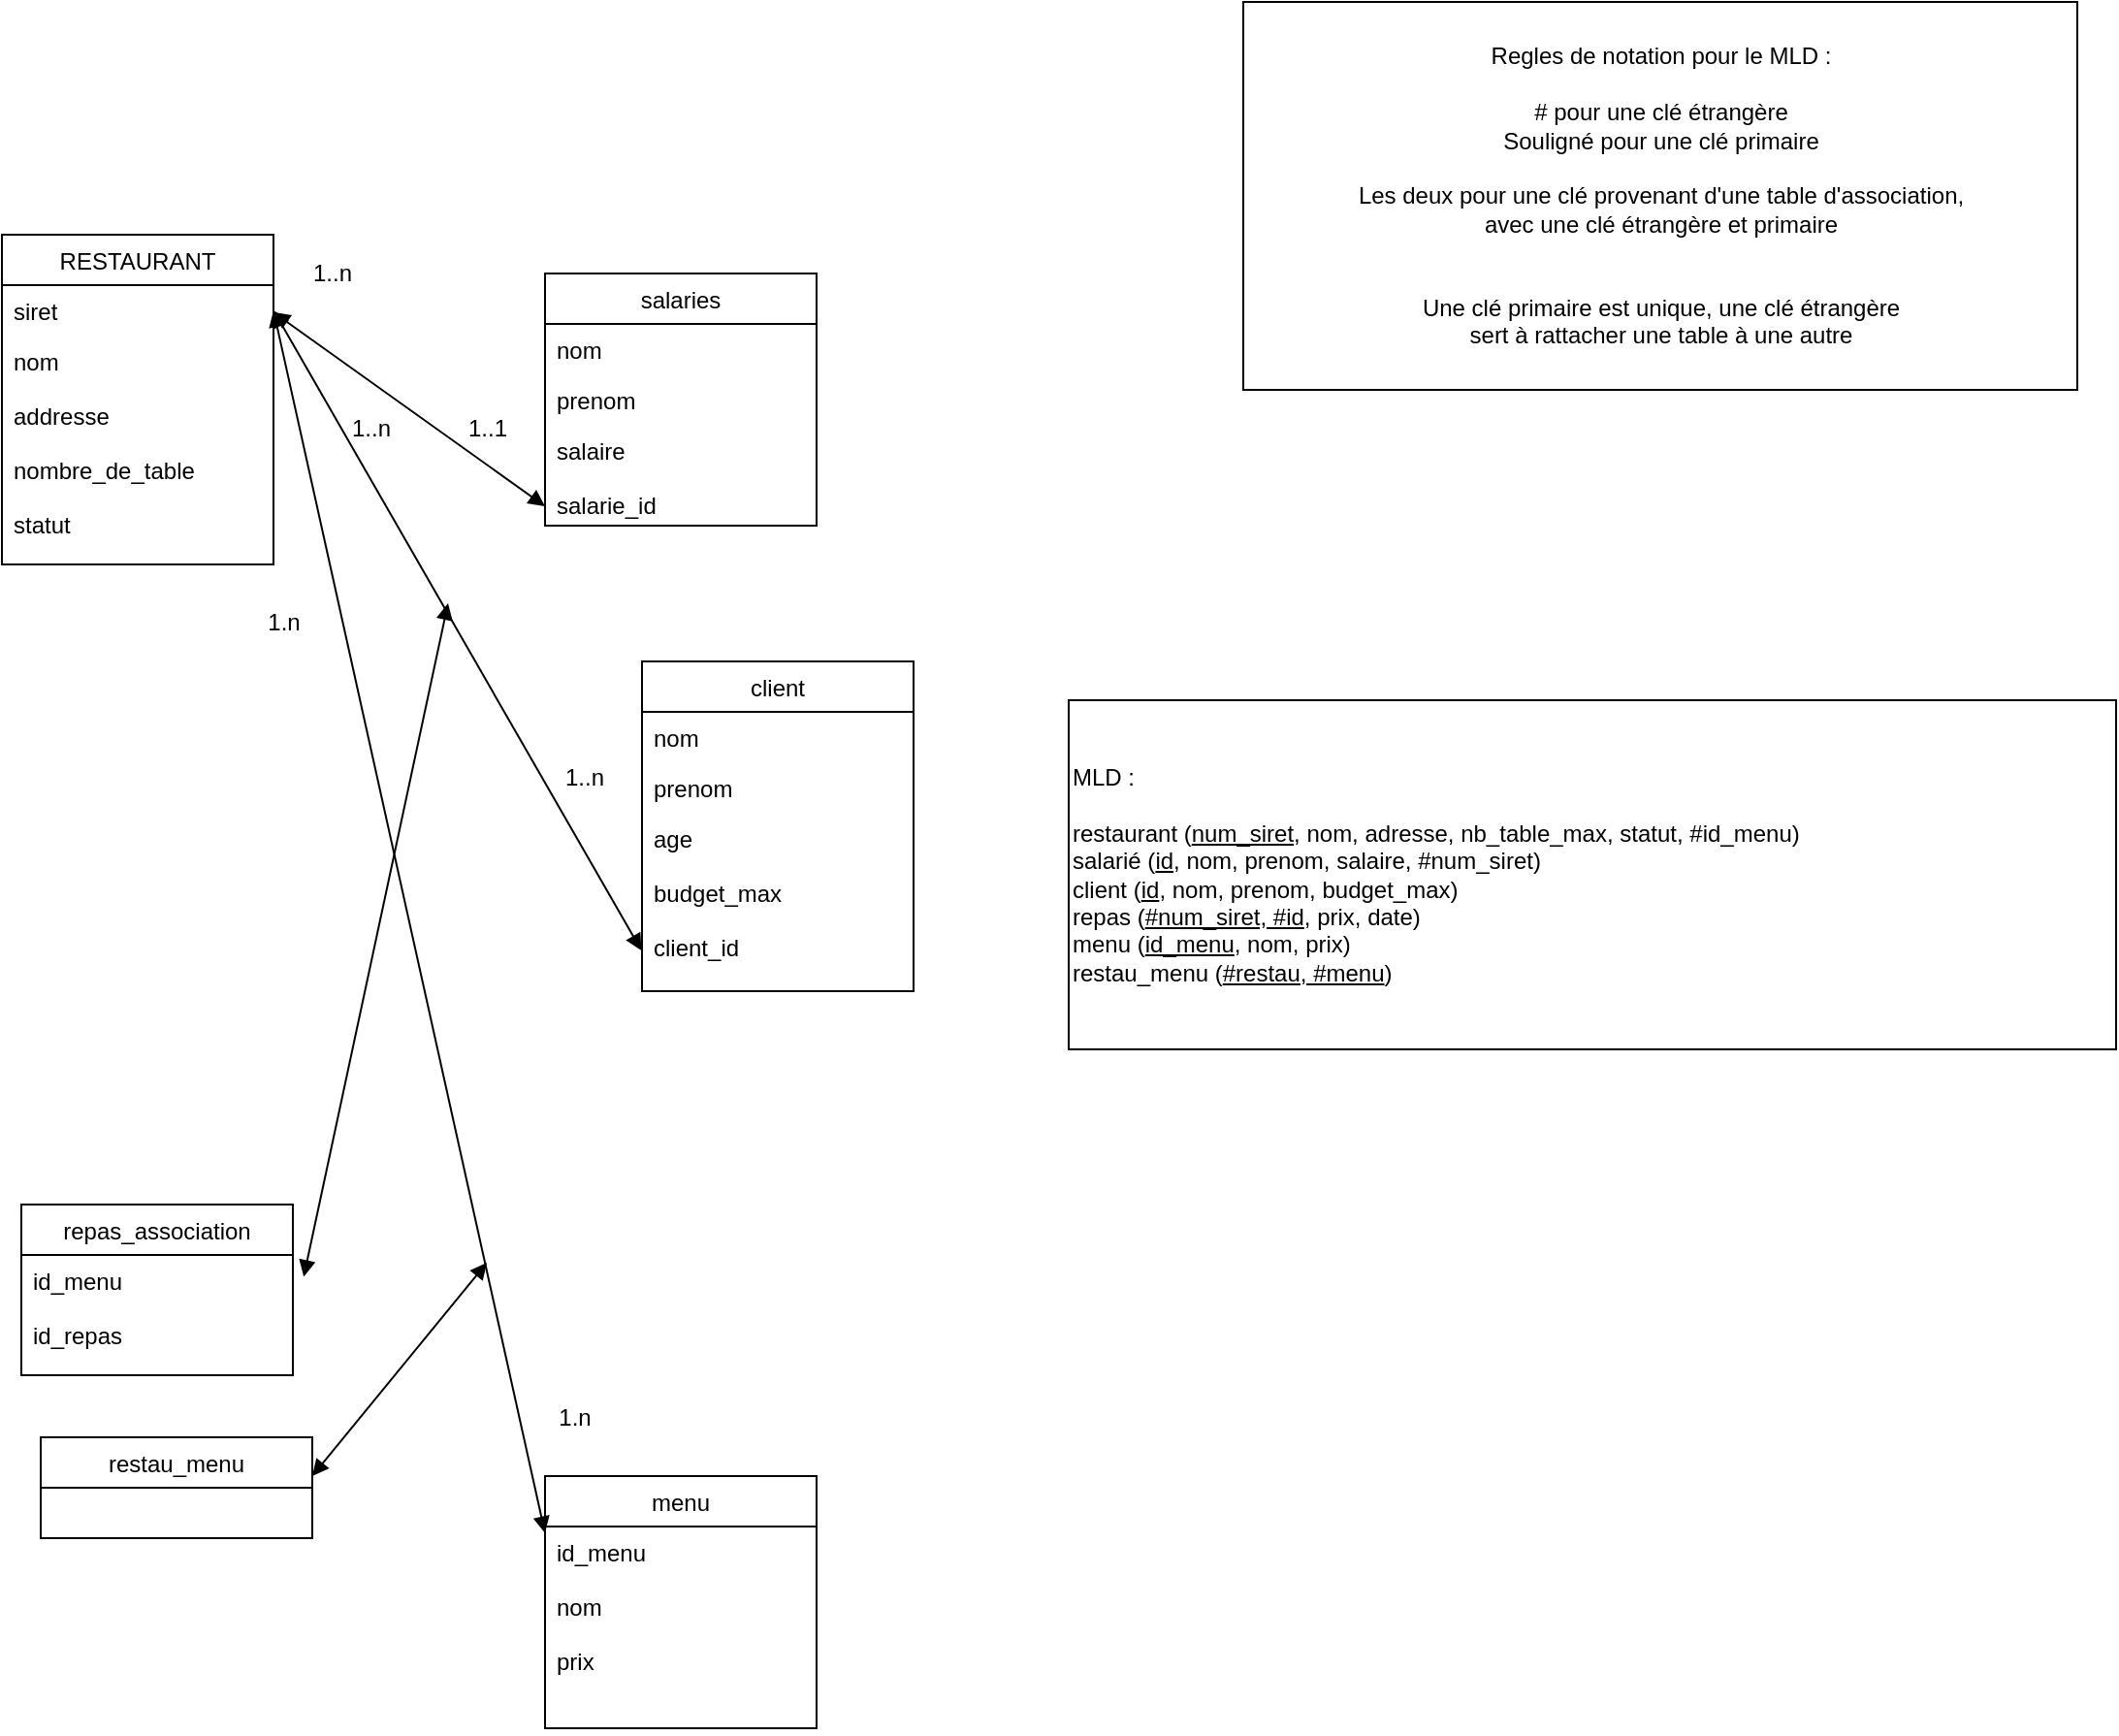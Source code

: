 <mxfile version="13.7.5" type="github">
  <diagram id="vQyqBrsFgkDb8cZjNnJ9" name="Page-1">
    <mxGraphModel dx="1673" dy="856" grid="1" gridSize="10" guides="1" tooltips="1" connect="1" arrows="1" fold="1" page="1" pageScale="1" pageWidth="827" pageHeight="1169" math="0" shadow="0">
      <root>
        <mxCell id="0" />
        <mxCell id="1" parent="0" />
        <mxCell id="We9ft9rKSuaxdygpwV60-1" value="RESTAURANT" style="swimlane;fontStyle=0;childLayout=stackLayout;horizontal=1;startSize=26;fillColor=none;horizontalStack=0;resizeParent=1;resizeParentMax=0;resizeLast=0;collapsible=1;marginBottom=0;" vertex="1" parent="1">
          <mxGeometry x="120" y="150" width="140" height="170" as="geometry" />
        </mxCell>
        <mxCell id="We9ft9rKSuaxdygpwV60-2" value="siret" style="text;strokeColor=none;fillColor=none;align=left;verticalAlign=top;spacingLeft=4;spacingRight=4;overflow=hidden;rotatable=0;points=[[0,0.5],[1,0.5]];portConstraint=eastwest;" vertex="1" parent="We9ft9rKSuaxdygpwV60-1">
          <mxGeometry y="26" width="140" height="26" as="geometry" />
        </mxCell>
        <mxCell id="We9ft9rKSuaxdygpwV60-4" value="nom&#xa;&#xa;addresse&#xa;&#xa;nombre_de_table&#xa;&#xa;statut" style="text;strokeColor=none;fillColor=none;align=left;verticalAlign=top;spacingLeft=4;spacingRight=4;overflow=hidden;rotatable=0;points=[[0,0.5],[1,0.5]];portConstraint=eastwest;" vertex="1" parent="We9ft9rKSuaxdygpwV60-1">
          <mxGeometry y="52" width="140" height="118" as="geometry" />
        </mxCell>
        <mxCell id="We9ft9rKSuaxdygpwV60-5" value="salaries" style="swimlane;fontStyle=0;childLayout=stackLayout;horizontal=1;startSize=26;fillColor=none;horizontalStack=0;resizeParent=1;resizeParentMax=0;resizeLast=0;collapsible=1;marginBottom=0;" vertex="1" parent="1">
          <mxGeometry x="400" y="170" width="140" height="130" as="geometry" />
        </mxCell>
        <mxCell id="We9ft9rKSuaxdygpwV60-6" value="nom" style="text;strokeColor=none;fillColor=none;align=left;verticalAlign=top;spacingLeft=4;spacingRight=4;overflow=hidden;rotatable=0;points=[[0,0.5],[1,0.5]];portConstraint=eastwest;" vertex="1" parent="We9ft9rKSuaxdygpwV60-5">
          <mxGeometry y="26" width="140" height="26" as="geometry" />
        </mxCell>
        <mxCell id="We9ft9rKSuaxdygpwV60-7" value="prenom" style="text;strokeColor=none;fillColor=none;align=left;verticalAlign=top;spacingLeft=4;spacingRight=4;overflow=hidden;rotatable=0;points=[[0,0.5],[1,0.5]];portConstraint=eastwest;" vertex="1" parent="We9ft9rKSuaxdygpwV60-5">
          <mxGeometry y="52" width="140" height="26" as="geometry" />
        </mxCell>
        <mxCell id="We9ft9rKSuaxdygpwV60-8" value="salaire&#xa;&#xa;salarie_id" style="text;strokeColor=none;fillColor=none;align=left;verticalAlign=top;spacingLeft=4;spacingRight=4;overflow=hidden;rotatable=0;points=[[0,0.5],[1,0.5]];portConstraint=eastwest;" vertex="1" parent="We9ft9rKSuaxdygpwV60-5">
          <mxGeometry y="78" width="140" height="52" as="geometry" />
        </mxCell>
        <mxCell id="We9ft9rKSuaxdygpwV60-9" value="client" style="swimlane;fontStyle=0;childLayout=stackLayout;horizontal=1;startSize=26;fillColor=none;horizontalStack=0;resizeParent=1;resizeParentMax=0;resizeLast=0;collapsible=1;marginBottom=0;" vertex="1" parent="1">
          <mxGeometry x="450" y="370" width="140" height="170" as="geometry" />
        </mxCell>
        <mxCell id="We9ft9rKSuaxdygpwV60-10" value="nom" style="text;strokeColor=none;fillColor=none;align=left;verticalAlign=top;spacingLeft=4;spacingRight=4;overflow=hidden;rotatable=0;points=[[0,0.5],[1,0.5]];portConstraint=eastwest;" vertex="1" parent="We9ft9rKSuaxdygpwV60-9">
          <mxGeometry y="26" width="140" height="26" as="geometry" />
        </mxCell>
        <mxCell id="We9ft9rKSuaxdygpwV60-11" value="prenom" style="text;strokeColor=none;fillColor=none;align=left;verticalAlign=top;spacingLeft=4;spacingRight=4;overflow=hidden;rotatable=0;points=[[0,0.5],[1,0.5]];portConstraint=eastwest;" vertex="1" parent="We9ft9rKSuaxdygpwV60-9">
          <mxGeometry y="52" width="140" height="26" as="geometry" />
        </mxCell>
        <mxCell id="We9ft9rKSuaxdygpwV60-12" value="age&#xa;&#xa;budget_max&#xa;&#xa;client_id" style="text;strokeColor=none;fillColor=none;align=left;verticalAlign=top;spacingLeft=4;spacingRight=4;overflow=hidden;rotatable=0;points=[[0,0.5],[1,0.5]];portConstraint=eastwest;" vertex="1" parent="We9ft9rKSuaxdygpwV60-9">
          <mxGeometry y="78" width="140" height="92" as="geometry" />
        </mxCell>
        <mxCell id="We9ft9rKSuaxdygpwV60-28" value="" style="endArrow=block;startArrow=block;endFill=1;startFill=1;html=1;exitX=-0.002;exitY=0.772;exitDx=0;exitDy=0;exitPerimeter=0;entryX=1;entryY=0.5;entryDx=0;entryDy=0;" edge="1" parent="1" source="We9ft9rKSuaxdygpwV60-12" target="We9ft9rKSuaxdygpwV60-2">
          <mxGeometry width="160" relative="1" as="geometry">
            <mxPoint x="280" y="280" as="sourcePoint" />
            <mxPoint x="350" y="340" as="targetPoint" />
            <Array as="points" />
          </mxGeometry>
        </mxCell>
        <mxCell id="We9ft9rKSuaxdygpwV60-29" value="" style="endArrow=block;startArrow=block;endFill=1;startFill=1;html=1;entryX=0;entryY=0.808;entryDx=0;entryDy=0;entryPerimeter=0;" edge="1" parent="1" target="We9ft9rKSuaxdygpwV60-8">
          <mxGeometry width="160" relative="1" as="geometry">
            <mxPoint x="260" y="190" as="sourcePoint" />
            <mxPoint x="420" y="320" as="targetPoint" />
          </mxGeometry>
        </mxCell>
        <mxCell id="We9ft9rKSuaxdygpwV60-32" value="1..n" style="text;html=1;align=center;verticalAlign=middle;resizable=0;points=[];autosize=1;" vertex="1" parent="1">
          <mxGeometry x="270" y="160" width="40" height="20" as="geometry" />
        </mxCell>
        <mxCell id="We9ft9rKSuaxdygpwV60-34" value="1..1" style="text;html=1;align=center;verticalAlign=middle;resizable=0;points=[];autosize=1;" vertex="1" parent="1">
          <mxGeometry x="350" y="240" width="40" height="20" as="geometry" />
        </mxCell>
        <mxCell id="We9ft9rKSuaxdygpwV60-48" value="" style="endArrow=block;startArrow=block;endFill=1;startFill=1;html=1;exitX=1;exitY=0.5;exitDx=0;exitDy=0;" edge="1" parent="1" source="We9ft9rKSuaxdygpwV60-2">
          <mxGeometry width="160" relative="1" as="geometry">
            <mxPoint x="240" y="819.41" as="sourcePoint" />
            <mxPoint x="400" y="819.41" as="targetPoint" />
          </mxGeometry>
        </mxCell>
        <mxCell id="We9ft9rKSuaxdygpwV60-35" value="repas_association" style="swimlane;fontStyle=0;childLayout=stackLayout;horizontal=1;startSize=26;fillColor=none;horizontalStack=0;resizeParent=1;resizeParentMax=0;resizeLast=0;collapsible=1;marginBottom=0;" vertex="1" parent="1">
          <mxGeometry x="130" y="650" width="140" height="88" as="geometry" />
        </mxCell>
        <mxCell id="We9ft9rKSuaxdygpwV60-38" value="id_menu&#xa;&#xa;id_repas" style="text;strokeColor=none;fillColor=none;align=left;verticalAlign=top;spacingLeft=4;spacingRight=4;overflow=hidden;rotatable=0;points=[[0,0.5],[1,0.5]];portConstraint=eastwest;" vertex="1" parent="We9ft9rKSuaxdygpwV60-35">
          <mxGeometry y="26" width="140" height="62" as="geometry" />
        </mxCell>
        <mxCell id="We9ft9rKSuaxdygpwV60-50" value="" style="endArrow=block;startArrow=block;endFill=1;startFill=1;html=1;exitX=1.04;exitY=0.181;exitDx=0;exitDy=0;exitPerimeter=0;" edge="1" parent="1" source="We9ft9rKSuaxdygpwV60-38">
          <mxGeometry width="160" relative="1" as="geometry">
            <mxPoint x="340" y="590" as="sourcePoint" />
            <mxPoint x="350" y="340" as="targetPoint" />
          </mxGeometry>
        </mxCell>
        <mxCell id="We9ft9rKSuaxdygpwV60-43" value="menu" style="swimlane;fontStyle=0;childLayout=stackLayout;horizontal=1;startSize=26;fillColor=none;horizontalStack=0;resizeParent=1;resizeParentMax=0;resizeLast=0;collapsible=1;marginBottom=0;" vertex="1" parent="1">
          <mxGeometry x="400" y="790" width="140" height="130" as="geometry" />
        </mxCell>
        <mxCell id="We9ft9rKSuaxdygpwV60-45" value="id_menu&#xa;&#xa;nom&#xa;&#xa;prix" style="text;strokeColor=none;fillColor=none;align=left;verticalAlign=top;spacingLeft=4;spacingRight=4;overflow=hidden;rotatable=0;points=[[0,0.5],[1,0.5]];portConstraint=eastwest;" vertex="1" parent="We9ft9rKSuaxdygpwV60-43">
          <mxGeometry y="26" width="140" height="104" as="geometry" />
        </mxCell>
        <mxCell id="We9ft9rKSuaxdygpwV60-51" value="1..n" style="text;html=1;align=center;verticalAlign=middle;resizable=0;points=[];autosize=1;" vertex="1" parent="1">
          <mxGeometry x="290" y="240" width="40" height="20" as="geometry" />
        </mxCell>
        <mxCell id="We9ft9rKSuaxdygpwV60-52" value="1..n" style="text;html=1;align=center;verticalAlign=middle;resizable=0;points=[];autosize=1;" vertex="1" parent="1">
          <mxGeometry x="400" y="420" width="40" height="20" as="geometry" />
        </mxCell>
        <mxCell id="We9ft9rKSuaxdygpwV60-53" value="1.n" style="text;html=1;align=center;verticalAlign=middle;resizable=0;points=[];autosize=1;" vertex="1" parent="1">
          <mxGeometry x="250" y="340" width="30" height="20" as="geometry" />
        </mxCell>
        <mxCell id="We9ft9rKSuaxdygpwV60-54" value="1.n" style="text;html=1;align=center;verticalAlign=middle;resizable=0;points=[];autosize=1;" vertex="1" parent="1">
          <mxGeometry x="400" y="750" width="30" height="20" as="geometry" />
        </mxCell>
        <mxCell id="We9ft9rKSuaxdygpwV60-55" value="MLD :&amp;nbsp;&lt;br&gt;&lt;br&gt;restaurant (&lt;u&gt;num_siret&lt;/u&gt;, nom, adresse, nb_table_max, statut, #id_menu)&lt;br&gt;salarié (&lt;u&gt;id&lt;/u&gt;, nom, prenom, salaire, #num_siret)&lt;br&gt;client (&lt;u&gt;id&lt;/u&gt;, nom, prenom, budget_max)&lt;br&gt;repas (&lt;u&gt;#num_siret, #id&lt;/u&gt;, prix, date)&lt;br&gt;menu (&lt;u&gt;id_menu&lt;/u&gt;, nom, prix)&lt;br&gt;restau_menu (&lt;u&gt;#restau, #menu&lt;/u&gt;)" style="html=1;align=left;" vertex="1" parent="1">
          <mxGeometry x="670" y="390" width="540" height="180" as="geometry" />
        </mxCell>
        <mxCell id="We9ft9rKSuaxdygpwV60-56" value="restau_menu" style="swimlane;fontStyle=0;childLayout=stackLayout;horizontal=1;startSize=26;fillColor=none;horizontalStack=0;resizeParent=1;resizeParentMax=0;resizeLast=0;collapsible=1;marginBottom=0;" vertex="1" parent="1">
          <mxGeometry x="140" y="770" width="140" height="52" as="geometry" />
        </mxCell>
        <mxCell id="We9ft9rKSuaxdygpwV60-60" value="" style="endArrow=block;startArrow=block;endFill=1;startFill=1;html=1;" edge="1" parent="1">
          <mxGeometry width="160" relative="1" as="geometry">
            <mxPoint x="280" y="790" as="sourcePoint" />
            <mxPoint x="370" y="680" as="targetPoint" />
          </mxGeometry>
        </mxCell>
        <mxCell id="We9ft9rKSuaxdygpwV60-61" value="Regles de notation pour le MLD :&lt;br&gt;&lt;br&gt;# pour une clé étrangère&lt;br&gt;Souligné pour une clé primaire&lt;br&gt;&lt;br&gt;Les deux pour une clé provenant d&#39;une table d&#39;association,&lt;br&gt;avec une clé étrangère et primaire&lt;br&gt;&lt;br&gt;&lt;br&gt;Une clé primaire est unique, une clé étrangère &lt;br&gt;sert à rattacher une table à une autre" style="html=1;" vertex="1" parent="1">
          <mxGeometry x="760" y="30" width="430" height="200" as="geometry" />
        </mxCell>
      </root>
    </mxGraphModel>
  </diagram>
</mxfile>

